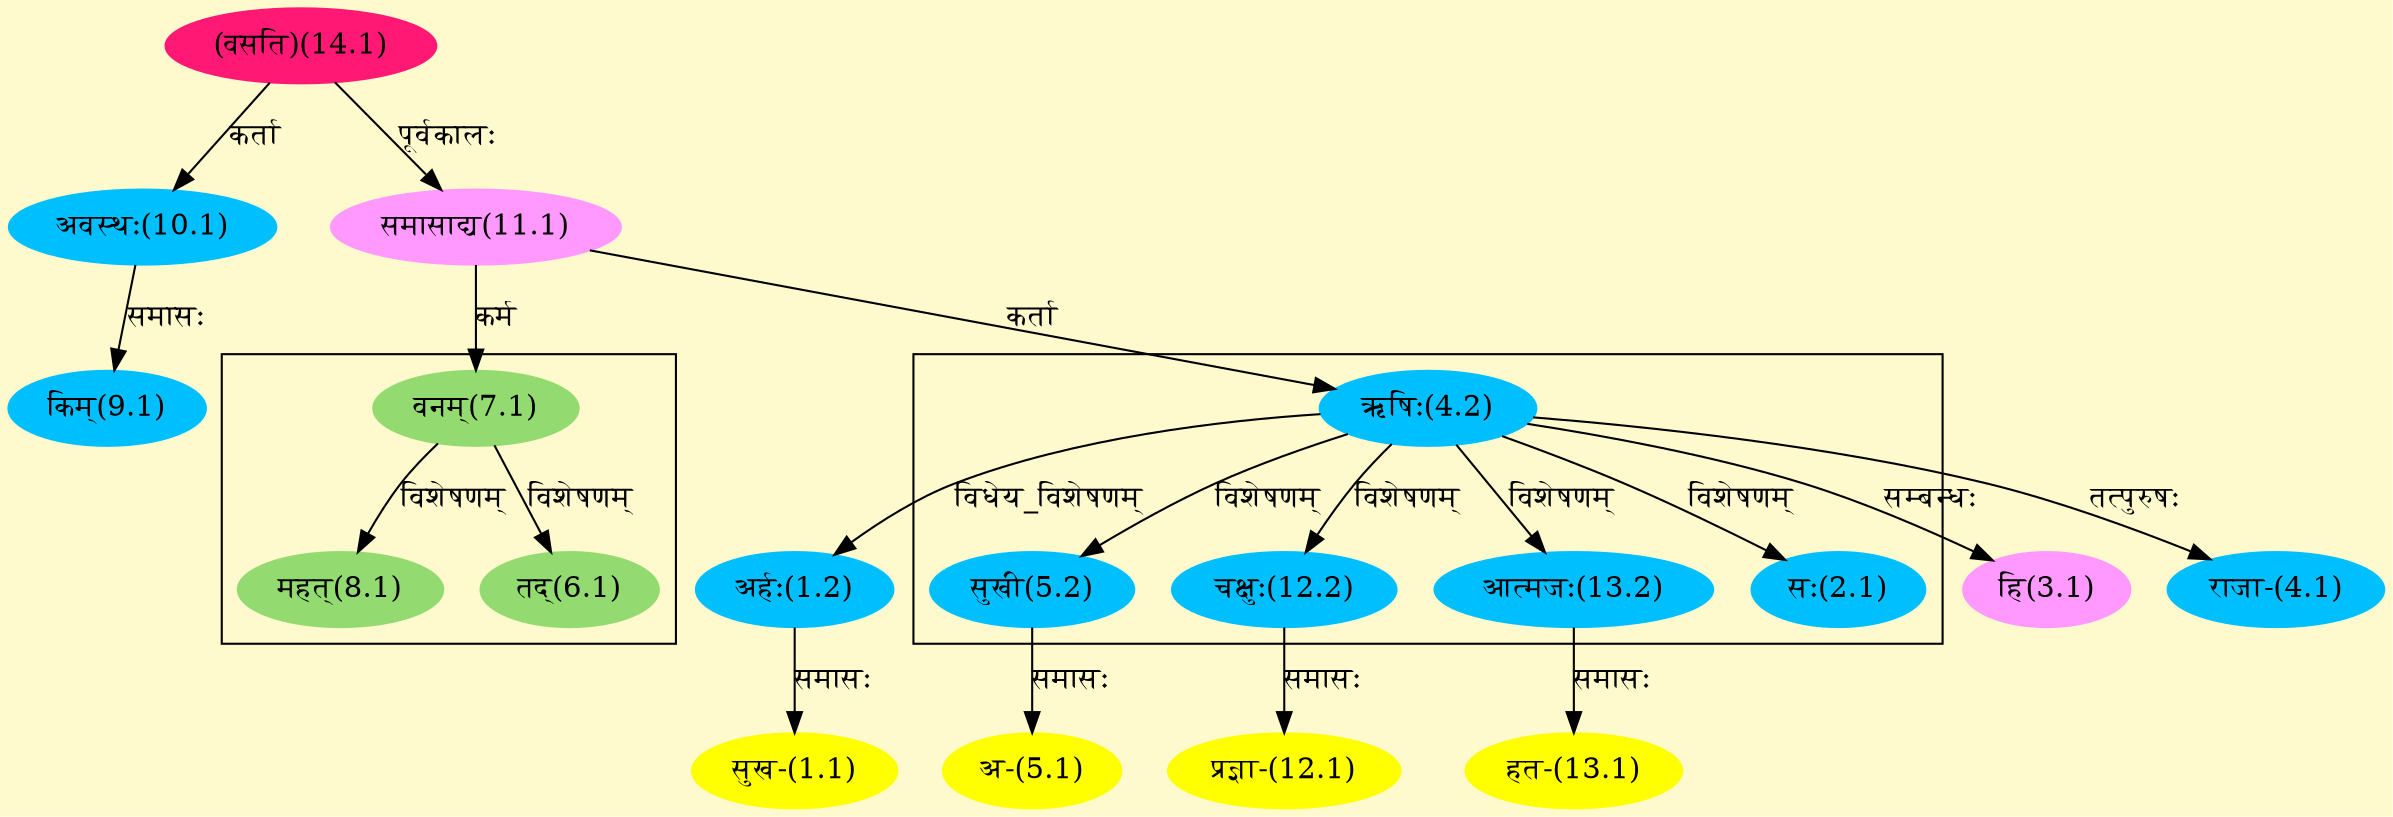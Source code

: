 digraph G{
rankdir=BT;
 compound=true;
 bgcolor="lemonchiffon1";

subgraph cluster_1{
Node2_1 [style=filled, color="#00BFFF" label = "सः(2.1)"]
Node4_2 [style=filled, color="#00BFFF" label = "ऋषिः(4.2)"]
Node5_2 [style=filled, color="#00BFFF" label = "सुखी(5.2)"]
Node12_2 [style=filled, color="#00BFFF" label = "चक्षुः(12.2)"]
Node13_2 [style=filled, color="#00BFFF" label = "आत्मजः(13.2)"]

}

subgraph cluster_2{
Node6_1 [style=filled, color="#93DB70" label = "तद्(6.1)"]
Node7_1 [style=filled, color="#93DB70" label = "वनम्(7.1)"]
Node8_1 [style=filled, color="#93DB70" label = "महत्(8.1)"]

}
Node1_1 [style=filled, color="#FFFF00" label = "सुख-(1.1)"]
Node1_2 [style=filled, color="#00BFFF" label = "अर्हः(1.2)"]
Node4_2 [style=filled, color="#00BFFF" label = "ऋषिः(4.2)"]
Node3_1 [style=filled, color="#FF99FF" label = "हि(3.1)"]
Node4_1 [style=filled, color="#00BFFF" label = "राजा-(4.1)"]
Node11_1 [style=filled, color="#FF99FF" label = "समासाद्य(11.1)"]
Node5_1 [style=filled, color="#FFFF00" label = "अ-(5.1)"]
Node5_2 [style=filled, color="#00BFFF" label = "सुखी(5.2)"]
Node7_1 [style=filled, color="#93DB70" label = "वनम्(7.1)"]
Node9_1 [style=filled, color="#00BFFF" label = "किम्(9.1)"]
Node10_1 [style=filled, color="#00BFFF" label = "अवस्थः(10.1)"]
Node14_1 [style=filled, color="#FF1975" label = "(वसति)(14.1)"]
Node12_1 [style=filled, color="#FFFF00" label = "प्रज्ञा-(12.1)"]
Node12_2 [style=filled, color="#00BFFF" label = "चक्षुः(12.2)"]
Node13_1 [style=filled, color="#FFFF00" label = "हत-(13.1)"]
Node13_2 [style=filled, color="#00BFFF" label = "आत्मजः(13.2)"]
/* Start of Relations section */

Node1_1 -> Node1_2 [  label="समासः"  dir="back" ]
Node1_2 -> Node4_2 [  label="विधेय_विशेषणम्"  dir="back" ]
Node2_1 -> Node4_2 [  label="विशेषणम्"  dir="back" ]
Node3_1 -> Node4_2 [  label="सम्बन्धः"  dir="back" ]
Node4_1 -> Node4_2 [  label="तत्पुरुषः"  dir="back" ]
Node4_2 -> Node11_1 [  label="कर्ता"  dir="back" ]
Node5_1 -> Node5_2 [  label="समासः"  dir="back" ]
Node5_2 -> Node4_2 [  label="विशेषणम्"  dir="back" ]
Node6_1 -> Node7_1 [  label="विशेषणम्"  dir="back" ]
Node7_1 -> Node11_1 [  label="कर्म"  dir="back" ]
Node8_1 -> Node7_1 [  label="विशेषणम्"  dir="back" ]
Node9_1 -> Node10_1 [  label="समासः"  dir="back" ]
Node10_1 -> Node14_1 [  label="कर्ता"  dir="back" ]
Node11_1 -> Node14_1 [  label="पूर्वकालः"  dir="back" ]
Node12_1 -> Node12_2 [  label="समासः"  dir="back" ]
Node12_2 -> Node4_2 [  label="विशेषणम्"  dir="back" ]
Node13_1 -> Node13_2 [  label="समासः"  dir="back" ]
Node13_2 -> Node4_2 [  label="विशेषणम्"  dir="back" ]
}
